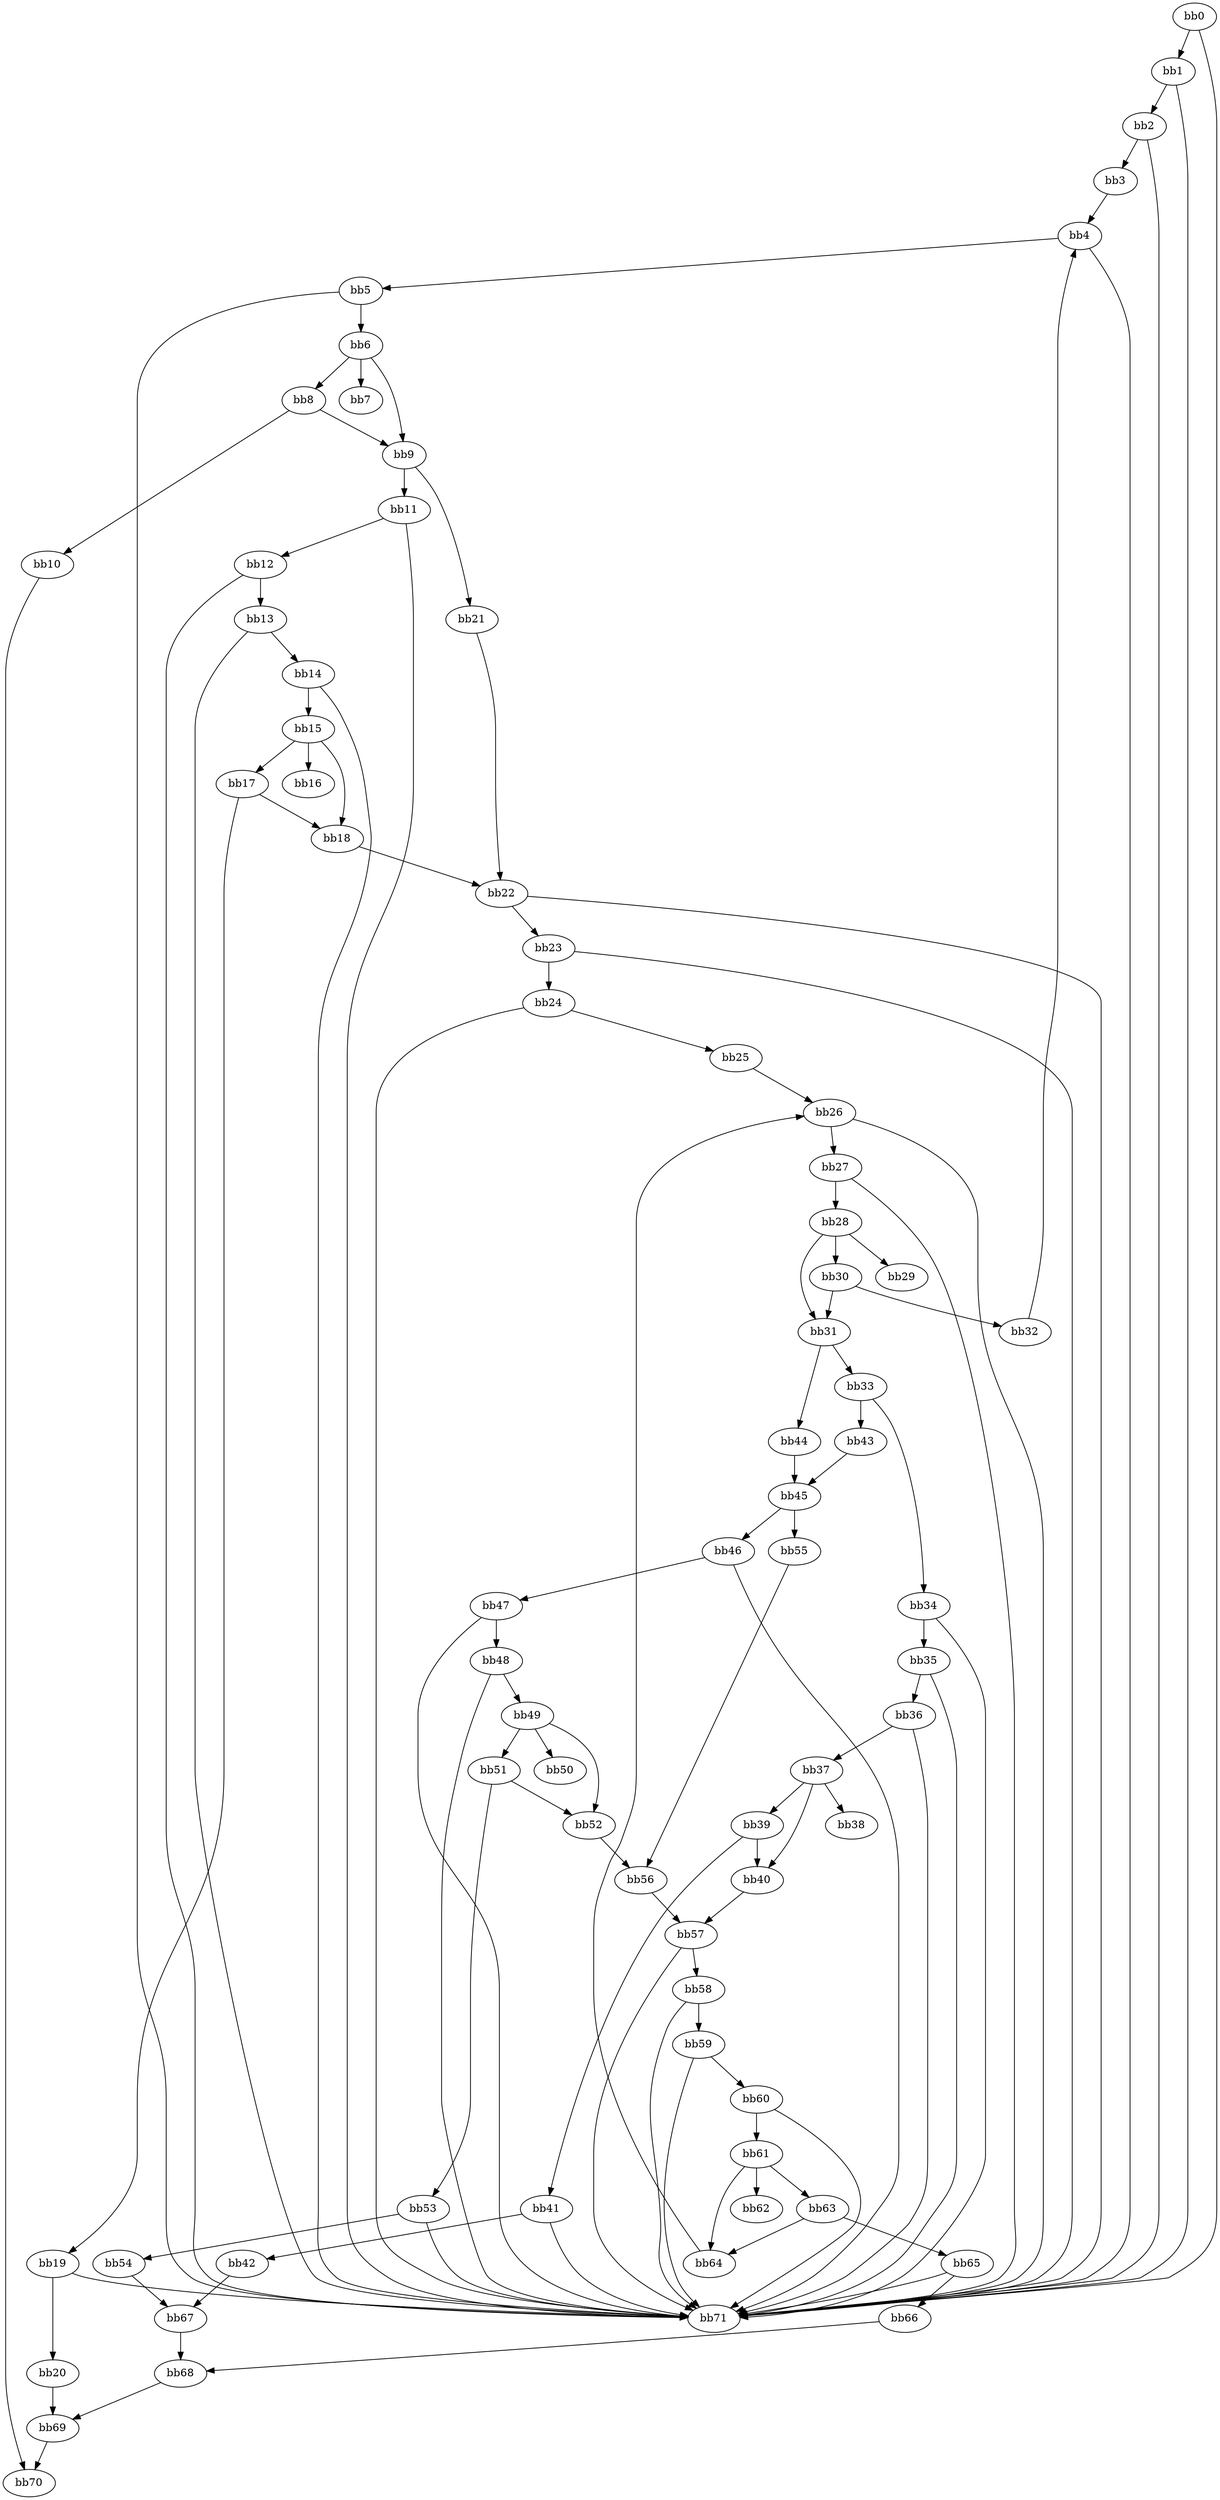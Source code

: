 digraph {
    0 [ label = "bb0\l" ]
    1 [ label = "bb1\l" ]
    2 [ label = "bb2\l" ]
    3 [ label = "bb3\l" ]
    4 [ label = "bb4\l" ]
    5 [ label = "bb5\l" ]
    6 [ label = "bb6\l" ]
    7 [ label = "bb7\l" ]
    8 [ label = "bb8\l" ]
    9 [ label = "bb9\l" ]
    10 [ label = "bb10\l" ]
    11 [ label = "bb11\l" ]
    12 [ label = "bb12\l" ]
    13 [ label = "bb13\l" ]
    14 [ label = "bb14\l" ]
    15 [ label = "bb15\l" ]
    16 [ label = "bb16\l" ]
    17 [ label = "bb17\l" ]
    18 [ label = "bb18\l" ]
    19 [ label = "bb19\l" ]
    20 [ label = "bb20\l" ]
    21 [ label = "bb21\l" ]
    22 [ label = "bb22\l" ]
    23 [ label = "bb23\l" ]
    24 [ label = "bb24\l" ]
    25 [ label = "bb25\l" ]
    26 [ label = "bb26\l" ]
    27 [ label = "bb27\l" ]
    28 [ label = "bb28\l" ]
    29 [ label = "bb29\l" ]
    30 [ label = "bb30\l" ]
    31 [ label = "bb31\l" ]
    32 [ label = "bb32\l" ]
    33 [ label = "bb33\l" ]
    34 [ label = "bb34\l" ]
    35 [ label = "bb35\l" ]
    36 [ label = "bb36\l" ]
    37 [ label = "bb37\l" ]
    38 [ label = "bb38\l" ]
    39 [ label = "bb39\l" ]
    40 [ label = "bb40\l" ]
    41 [ label = "bb41\l" ]
    42 [ label = "bb42\l" ]
    43 [ label = "bb43\l" ]
    44 [ label = "bb44\l" ]
    45 [ label = "bb45\l" ]
    46 [ label = "bb46\l" ]
    47 [ label = "bb47\l" ]
    48 [ label = "bb48\l" ]
    49 [ label = "bb49\l" ]
    50 [ label = "bb50\l" ]
    51 [ label = "bb51\l" ]
    52 [ label = "bb52\l" ]
    53 [ label = "bb53\l" ]
    54 [ label = "bb54\l" ]
    55 [ label = "bb55\l" ]
    56 [ label = "bb56\l" ]
    57 [ label = "bb57\l" ]
    58 [ label = "bb58\l" ]
    59 [ label = "bb59\l" ]
    60 [ label = "bb60\l" ]
    61 [ label = "bb61\l" ]
    62 [ label = "bb62\l" ]
    63 [ label = "bb63\l" ]
    64 [ label = "bb64\l" ]
    65 [ label = "bb65\l" ]
    66 [ label = "bb66\l" ]
    67 [ label = "bb67\l" ]
    68 [ label = "bb68\l" ]
    69 [ label = "bb69\l" ]
    70 [ label = "bb70\l" ]
    71 [ label = "bb71\l" ]
    0 -> 1 [ ]
    0 -> 71 [ ]
    1 -> 2 [ ]
    1 -> 71 [ ]
    2 -> 3 [ ]
    2 -> 71 [ ]
    3 -> 4 [ ]
    4 -> 5 [ ]
    4 -> 71 [ ]
    5 -> 6 [ ]
    5 -> 71 [ ]
    6 -> 7 [ ]
    6 -> 8 [ ]
    6 -> 9 [ ]
    8 -> 9 [ ]
    8 -> 10 [ ]
    9 -> 11 [ ]
    9 -> 21 [ ]
    10 -> 70 [ ]
    11 -> 12 [ ]
    11 -> 71 [ ]
    12 -> 13 [ ]
    12 -> 71 [ ]
    13 -> 14 [ ]
    13 -> 71 [ ]
    14 -> 15 [ ]
    14 -> 71 [ ]
    15 -> 16 [ ]
    15 -> 17 [ ]
    15 -> 18 [ ]
    17 -> 18 [ ]
    17 -> 19 [ ]
    18 -> 22 [ ]
    19 -> 20 [ ]
    19 -> 71 [ ]
    20 -> 69 [ ]
    21 -> 22 [ ]
    22 -> 23 [ ]
    22 -> 71 [ ]
    23 -> 24 [ ]
    23 -> 71 [ ]
    24 -> 25 [ ]
    24 -> 71 [ ]
    25 -> 26 [ ]
    26 -> 27 [ ]
    26 -> 71 [ ]
    27 -> 28 [ ]
    27 -> 71 [ ]
    28 -> 29 [ ]
    28 -> 30 [ ]
    28 -> 31 [ ]
    30 -> 31 [ ]
    30 -> 32 [ ]
    31 -> 33 [ ]
    31 -> 44 [ ]
    32 -> 4 [ ]
    33 -> 34 [ ]
    33 -> 43 [ ]
    34 -> 35 [ ]
    34 -> 71 [ ]
    35 -> 36 [ ]
    35 -> 71 [ ]
    36 -> 37 [ ]
    36 -> 71 [ ]
    37 -> 38 [ ]
    37 -> 39 [ ]
    37 -> 40 [ ]
    39 -> 40 [ ]
    39 -> 41 [ ]
    40 -> 57 [ ]
    41 -> 42 [ ]
    41 -> 71 [ ]
    42 -> 67 [ ]
    43 -> 45 [ ]
    44 -> 45 [ ]
    45 -> 46 [ ]
    45 -> 55 [ ]
    46 -> 47 [ ]
    46 -> 71 [ ]
    47 -> 48 [ ]
    47 -> 71 [ ]
    48 -> 49 [ ]
    48 -> 71 [ ]
    49 -> 50 [ ]
    49 -> 51 [ ]
    49 -> 52 [ ]
    51 -> 52 [ ]
    51 -> 53 [ ]
    52 -> 56 [ ]
    53 -> 54 [ ]
    53 -> 71 [ ]
    54 -> 67 [ ]
    55 -> 56 [ ]
    56 -> 57 [ ]
    57 -> 58 [ ]
    57 -> 71 [ ]
    58 -> 59 [ ]
    58 -> 71 [ ]
    59 -> 60 [ ]
    59 -> 71 [ ]
    60 -> 61 [ ]
    60 -> 71 [ ]
    61 -> 62 [ ]
    61 -> 63 [ ]
    61 -> 64 [ ]
    63 -> 64 [ ]
    63 -> 65 [ ]
    64 -> 26 [ ]
    65 -> 66 [ ]
    65 -> 71 [ ]
    66 -> 68 [ ]
    67 -> 68 [ ]
    68 -> 69 [ ]
    69 -> 70 [ ]
}

